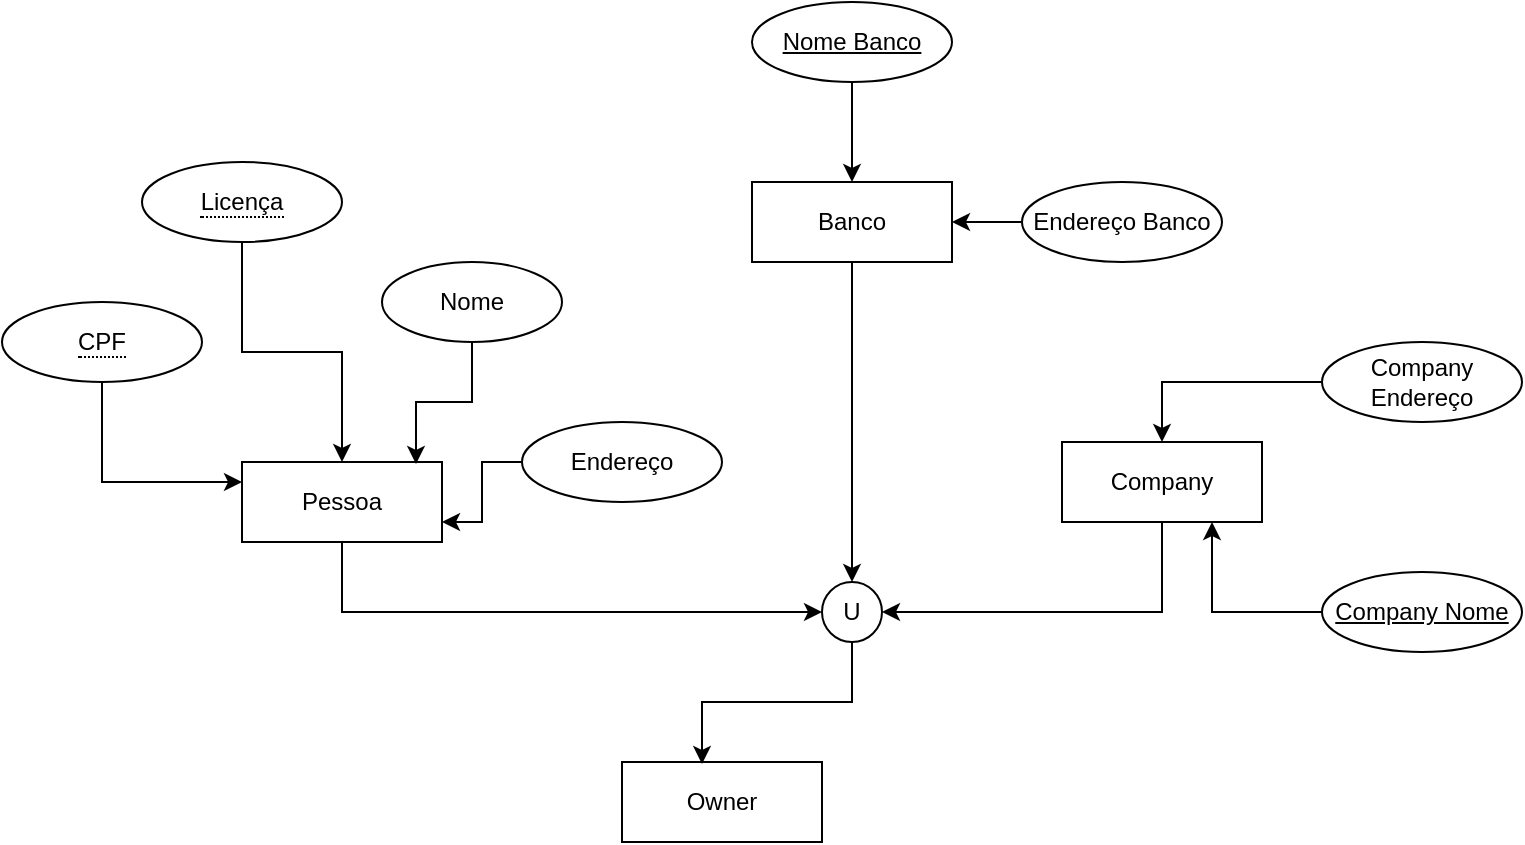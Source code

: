 <mxfile version="26.1.3">
  <diagram name="Página-1" id="1gOsX_iaN1LhrEEf0HiS">
    <mxGraphModel dx="2201" dy="819" grid="1" gridSize="10" guides="1" tooltips="1" connect="1" arrows="1" fold="1" page="1" pageScale="1" pageWidth="827" pageHeight="1169" math="0" shadow="0">
      <root>
        <mxCell id="0" />
        <mxCell id="1" parent="0" />
        <mxCell id="xRF2jQLaGgdxOuDJK6v2-14" style="edgeStyle=orthogonalEdgeStyle;rounded=0;orthogonalLoop=1;jettySize=auto;html=1;exitX=0.5;exitY=1;exitDx=0;exitDy=0;entryX=0;entryY=0.5;entryDx=0;entryDy=0;" edge="1" parent="1" source="xRF2jQLaGgdxOuDJK6v2-1" target="xRF2jQLaGgdxOuDJK6v2-7">
          <mxGeometry relative="1" as="geometry" />
        </mxCell>
        <mxCell id="xRF2jQLaGgdxOuDJK6v2-1" value="Pessoa" style="whiteSpace=wrap;html=1;align=center;" vertex="1" parent="1">
          <mxGeometry x="100" y="270" width="100" height="40" as="geometry" />
        </mxCell>
        <mxCell id="xRF2jQLaGgdxOuDJK6v2-10" style="edgeStyle=orthogonalEdgeStyle;rounded=0;orthogonalLoop=1;jettySize=auto;html=1;" edge="1" parent="1" source="xRF2jQLaGgdxOuDJK6v2-5" target="xRF2jQLaGgdxOuDJK6v2-7">
          <mxGeometry relative="1" as="geometry" />
        </mxCell>
        <mxCell id="xRF2jQLaGgdxOuDJK6v2-5" value="Banco" style="whiteSpace=wrap;html=1;align=center;" vertex="1" parent="1">
          <mxGeometry x="355" y="130" width="100" height="40" as="geometry" />
        </mxCell>
        <mxCell id="xRF2jQLaGgdxOuDJK6v2-13" style="edgeStyle=orthogonalEdgeStyle;rounded=0;orthogonalLoop=1;jettySize=auto;html=1;exitX=0.5;exitY=1;exitDx=0;exitDy=0;entryX=1;entryY=0.5;entryDx=0;entryDy=0;" edge="1" parent="1" source="xRF2jQLaGgdxOuDJK6v2-6" target="xRF2jQLaGgdxOuDJK6v2-7">
          <mxGeometry relative="1" as="geometry" />
        </mxCell>
        <mxCell id="xRF2jQLaGgdxOuDJK6v2-6" value="Company" style="whiteSpace=wrap;html=1;align=center;" vertex="1" parent="1">
          <mxGeometry x="510" y="260" width="100" height="40" as="geometry" />
        </mxCell>
        <mxCell id="xRF2jQLaGgdxOuDJK6v2-7" value="U" style="ellipse;whiteSpace=wrap;html=1;aspect=fixed;" vertex="1" parent="1">
          <mxGeometry x="390" y="330" width="30" height="30" as="geometry" />
        </mxCell>
        <mxCell id="xRF2jQLaGgdxOuDJK6v2-15" value="Owner" style="whiteSpace=wrap;html=1;align=center;" vertex="1" parent="1">
          <mxGeometry x="290" y="420" width="100" height="40" as="geometry" />
        </mxCell>
        <mxCell id="xRF2jQLaGgdxOuDJK6v2-16" style="edgeStyle=orthogonalEdgeStyle;rounded=0;orthogonalLoop=1;jettySize=auto;html=1;exitX=0.5;exitY=1;exitDx=0;exitDy=0;entryX=0.4;entryY=0.025;entryDx=0;entryDy=0;entryPerimeter=0;" edge="1" parent="1" source="xRF2jQLaGgdxOuDJK6v2-7" target="xRF2jQLaGgdxOuDJK6v2-15">
          <mxGeometry relative="1" as="geometry" />
        </mxCell>
        <mxCell id="xRF2jQLaGgdxOuDJK6v2-21" style="edgeStyle=orthogonalEdgeStyle;rounded=0;orthogonalLoop=1;jettySize=auto;html=1;exitX=0.5;exitY=1;exitDx=0;exitDy=0;" edge="1" parent="1" source="xRF2jQLaGgdxOuDJK6v2-17" target="xRF2jQLaGgdxOuDJK6v2-1">
          <mxGeometry relative="1" as="geometry" />
        </mxCell>
        <mxCell id="xRF2jQLaGgdxOuDJK6v2-17" value="&lt;span style=&quot;border-bottom: 1px dotted&quot;&gt;Licença&lt;/span&gt;" style="ellipse;whiteSpace=wrap;html=1;align=center;" vertex="1" parent="1">
          <mxGeometry x="50" y="120" width="100" height="40" as="geometry" />
        </mxCell>
        <mxCell id="xRF2jQLaGgdxOuDJK6v2-20" style="edgeStyle=orthogonalEdgeStyle;rounded=0;orthogonalLoop=1;jettySize=auto;html=1;" edge="1" parent="1" source="xRF2jQLaGgdxOuDJK6v2-18" target="xRF2jQLaGgdxOuDJK6v2-1">
          <mxGeometry relative="1" as="geometry">
            <mxPoint x="29" y="310" as="targetPoint" />
            <mxPoint x="-21" y="249.596" as="sourcePoint" />
            <Array as="points">
              <mxPoint x="30" y="280" />
            </Array>
          </mxGeometry>
        </mxCell>
        <mxCell id="xRF2jQLaGgdxOuDJK6v2-18" value="&lt;span style=&quot;border-bottom: 1px dotted&quot;&gt;CPF&lt;/span&gt;" style="ellipse;whiteSpace=wrap;html=1;align=center;" vertex="1" parent="1">
          <mxGeometry x="-20" y="190" width="100" height="40" as="geometry" />
        </mxCell>
        <mxCell id="xRF2jQLaGgdxOuDJK6v2-23" value="Nome" style="ellipse;whiteSpace=wrap;html=1;align=center;" vertex="1" parent="1">
          <mxGeometry x="170" y="170" width="90" height="40" as="geometry" />
        </mxCell>
        <mxCell id="xRF2jQLaGgdxOuDJK6v2-24" style="edgeStyle=orthogonalEdgeStyle;rounded=0;orthogonalLoop=1;jettySize=auto;html=1;entryX=0.87;entryY=0.025;entryDx=0;entryDy=0;entryPerimeter=0;" edge="1" parent="1" source="xRF2jQLaGgdxOuDJK6v2-23" target="xRF2jQLaGgdxOuDJK6v2-1">
          <mxGeometry relative="1" as="geometry" />
        </mxCell>
        <mxCell id="6OpdL05p5uXkkf-3eQZq-3" style="edgeStyle=orthogonalEdgeStyle;rounded=0;orthogonalLoop=1;jettySize=auto;html=1;exitX=0;exitY=0.5;exitDx=0;exitDy=0;entryX=1;entryY=0.75;entryDx=0;entryDy=0;" edge="1" parent="1" source="6OpdL05p5uXkkf-3eQZq-1" target="xRF2jQLaGgdxOuDJK6v2-1">
          <mxGeometry relative="1" as="geometry" />
        </mxCell>
        <mxCell id="6OpdL05p5uXkkf-3eQZq-1" value="Endereço" style="ellipse;whiteSpace=wrap;html=1;align=center;" vertex="1" parent="1">
          <mxGeometry x="240" y="250" width="100" height="40" as="geometry" />
        </mxCell>
        <mxCell id="6OpdL05p5uXkkf-3eQZq-5" value="" style="edgeStyle=orthogonalEdgeStyle;rounded=0;orthogonalLoop=1;jettySize=auto;html=1;" edge="1" parent="1" source="6OpdL05p5uXkkf-3eQZq-2" target="xRF2jQLaGgdxOuDJK6v2-5">
          <mxGeometry relative="1" as="geometry" />
        </mxCell>
        <mxCell id="6OpdL05p5uXkkf-3eQZq-2" value="Nome Banco" style="ellipse;whiteSpace=wrap;html=1;align=center;fontStyle=4;" vertex="1" parent="1">
          <mxGeometry x="355" y="40" width="100" height="40" as="geometry" />
        </mxCell>
        <mxCell id="6OpdL05p5uXkkf-3eQZq-6" value="" style="edgeStyle=orthogonalEdgeStyle;rounded=0;orthogonalLoop=1;jettySize=auto;html=1;" edge="1" parent="1" source="6OpdL05p5uXkkf-3eQZq-4" target="xRF2jQLaGgdxOuDJK6v2-5">
          <mxGeometry relative="1" as="geometry" />
        </mxCell>
        <mxCell id="6OpdL05p5uXkkf-3eQZq-4" value="Endereço Banco" style="ellipse;whiteSpace=wrap;html=1;align=center;" vertex="1" parent="1">
          <mxGeometry x="490" y="130" width="100" height="40" as="geometry" />
        </mxCell>
        <mxCell id="IFCJIWeLTabrCwtF73Xc-7" style="edgeStyle=orthogonalEdgeStyle;rounded=0;orthogonalLoop=1;jettySize=auto;html=1;exitX=0;exitY=0.5;exitDx=0;exitDy=0;entryX=0.75;entryY=1;entryDx=0;entryDy=0;" edge="1" parent="1" source="IFCJIWeLTabrCwtF73Xc-3" target="xRF2jQLaGgdxOuDJK6v2-6">
          <mxGeometry relative="1" as="geometry" />
        </mxCell>
        <mxCell id="IFCJIWeLTabrCwtF73Xc-3" value="Company Nome" style="ellipse;whiteSpace=wrap;html=1;align=center;fontStyle=4;" vertex="1" parent="1">
          <mxGeometry x="640" y="325" width="100" height="40" as="geometry" />
        </mxCell>
        <mxCell id="IFCJIWeLTabrCwtF73Xc-6" style="edgeStyle=orthogonalEdgeStyle;rounded=0;orthogonalLoop=1;jettySize=auto;html=1;" edge="1" parent="1" source="IFCJIWeLTabrCwtF73Xc-5" target="xRF2jQLaGgdxOuDJK6v2-6">
          <mxGeometry relative="1" as="geometry" />
        </mxCell>
        <mxCell id="IFCJIWeLTabrCwtF73Xc-5" value="Company Endereço" style="ellipse;whiteSpace=wrap;html=1;align=center;" vertex="1" parent="1">
          <mxGeometry x="640" y="210" width="100" height="40" as="geometry" />
        </mxCell>
      </root>
    </mxGraphModel>
  </diagram>
</mxfile>
